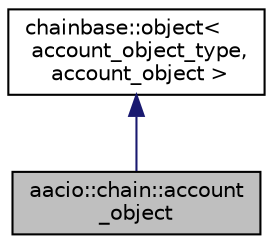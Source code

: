 digraph "aacio::chain::account_object"
{
  edge [fontname="Helvetica",fontsize="10",labelfontname="Helvetica",labelfontsize="10"];
  node [fontname="Helvetica",fontsize="10",shape=record];
  Node2 [label="aacio::chain::account\l_object",height=0.2,width=0.4,color="black", fillcolor="grey75", style="filled", fontcolor="black"];
  Node3 -> Node2 [dir="back",color="midnightblue",fontsize="10",style="solid"];
  Node3 [label="chainbase::object\<\l account_object_type,\l account_object \>",height=0.2,width=0.4,color="black", fillcolor="white", style="filled",URL="$structchainbase_1_1object.html"];
}
